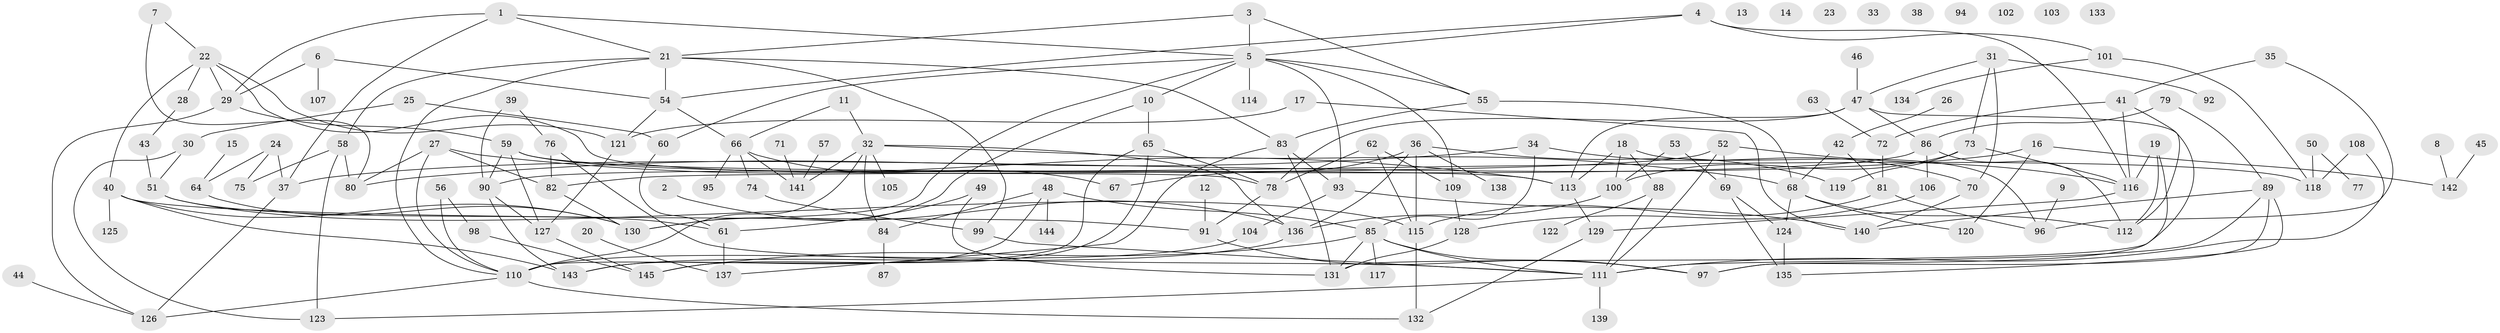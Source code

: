 // coarse degree distribution, {6: 0.09375, 11: 0.03125, 8: 0.03125, 5: 0.125, 4: 0.140625, 10: 0.03125, 2: 0.171875, 3: 0.09375, 9: 0.046875, 1: 0.1875, 7: 0.046875}
// Generated by graph-tools (version 1.1) at 2025/48/03/04/25 22:48:24]
// undirected, 145 vertices, 220 edges
graph export_dot {
  node [color=gray90,style=filled];
  1;
  2;
  3;
  4;
  5;
  6;
  7;
  8;
  9;
  10;
  11;
  12;
  13;
  14;
  15;
  16;
  17;
  18;
  19;
  20;
  21;
  22;
  23;
  24;
  25;
  26;
  27;
  28;
  29;
  30;
  31;
  32;
  33;
  34;
  35;
  36;
  37;
  38;
  39;
  40;
  41;
  42;
  43;
  44;
  45;
  46;
  47;
  48;
  49;
  50;
  51;
  52;
  53;
  54;
  55;
  56;
  57;
  58;
  59;
  60;
  61;
  62;
  63;
  64;
  65;
  66;
  67;
  68;
  69;
  70;
  71;
  72;
  73;
  74;
  75;
  76;
  77;
  78;
  79;
  80;
  81;
  82;
  83;
  84;
  85;
  86;
  87;
  88;
  89;
  90;
  91;
  92;
  93;
  94;
  95;
  96;
  97;
  98;
  99;
  100;
  101;
  102;
  103;
  104;
  105;
  106;
  107;
  108;
  109;
  110;
  111;
  112;
  113;
  114;
  115;
  116;
  117;
  118;
  119;
  120;
  121;
  122;
  123;
  124;
  125;
  126;
  127;
  128;
  129;
  130;
  131;
  132;
  133;
  134;
  135;
  136;
  137;
  138;
  139;
  140;
  141;
  142;
  143;
  144;
  145;
  1 -- 5;
  1 -- 21;
  1 -- 29;
  1 -- 37;
  2 -- 136;
  3 -- 5;
  3 -- 21;
  3 -- 55;
  4 -- 5;
  4 -- 54;
  4 -- 101;
  4 -- 116;
  5 -- 10;
  5 -- 55;
  5 -- 60;
  5 -- 93;
  5 -- 109;
  5 -- 114;
  5 -- 130;
  6 -- 29;
  6 -- 54;
  6 -- 107;
  7 -- 22;
  7 -- 80;
  8 -- 142;
  9 -- 96;
  10 -- 65;
  10 -- 130;
  11 -- 32;
  11 -- 66;
  12 -- 91;
  15 -- 64;
  16 -- 37;
  16 -- 120;
  16 -- 142;
  17 -- 121;
  17 -- 140;
  18 -- 88;
  18 -- 96;
  18 -- 100;
  18 -- 113;
  19 -- 97;
  19 -- 112;
  19 -- 116;
  20 -- 137;
  21 -- 54;
  21 -- 58;
  21 -- 83;
  21 -- 99;
  21 -- 110;
  22 -- 28;
  22 -- 29;
  22 -- 40;
  22 -- 78;
  22 -- 121;
  24 -- 37;
  24 -- 64;
  24 -- 75;
  25 -- 30;
  25 -- 60;
  26 -- 42;
  27 -- 80;
  27 -- 82;
  27 -- 110;
  27 -- 113;
  28 -- 43;
  29 -- 59;
  29 -- 126;
  30 -- 51;
  30 -- 123;
  31 -- 47;
  31 -- 70;
  31 -- 73;
  31 -- 92;
  32 -- 68;
  32 -- 84;
  32 -- 105;
  32 -- 110;
  32 -- 136;
  32 -- 141;
  34 -- 70;
  34 -- 80;
  34 -- 85;
  35 -- 41;
  35 -- 96;
  36 -- 67;
  36 -- 115;
  36 -- 119;
  36 -- 136;
  36 -- 138;
  37 -- 126;
  39 -- 76;
  39 -- 90;
  40 -- 91;
  40 -- 125;
  40 -- 130;
  40 -- 143;
  41 -- 72;
  41 -- 112;
  41 -- 116;
  42 -- 68;
  42 -- 81;
  43 -- 51;
  44 -- 126;
  45 -- 142;
  46 -- 47;
  47 -- 78;
  47 -- 86;
  47 -- 113;
  47 -- 131;
  48 -- 84;
  48 -- 85;
  48 -- 143;
  48 -- 144;
  49 -- 61;
  49 -- 131;
  50 -- 77;
  50 -- 118;
  51 -- 61;
  51 -- 115;
  52 -- 69;
  52 -- 82;
  52 -- 111;
  52 -- 116;
  53 -- 69;
  53 -- 100;
  54 -- 66;
  54 -- 121;
  55 -- 68;
  55 -- 83;
  56 -- 98;
  56 -- 110;
  57 -- 141;
  58 -- 75;
  58 -- 80;
  58 -- 123;
  59 -- 90;
  59 -- 113;
  59 -- 118;
  59 -- 127;
  60 -- 61;
  61 -- 137;
  62 -- 78;
  62 -- 109;
  62 -- 115;
  63 -- 72;
  64 -- 130;
  65 -- 78;
  65 -- 110;
  65 -- 145;
  66 -- 67;
  66 -- 74;
  66 -- 95;
  66 -- 141;
  68 -- 112;
  68 -- 120;
  68 -- 124;
  69 -- 124;
  69 -- 135;
  70 -- 140;
  71 -- 141;
  72 -- 81;
  73 -- 100;
  73 -- 116;
  73 -- 119;
  74 -- 99;
  76 -- 82;
  76 -- 111;
  78 -- 91;
  79 -- 86;
  79 -- 89;
  81 -- 96;
  81 -- 115;
  82 -- 130;
  83 -- 93;
  83 -- 131;
  83 -- 137;
  84 -- 87;
  85 -- 97;
  85 -- 111;
  85 -- 117;
  85 -- 131;
  85 -- 145;
  86 -- 90;
  86 -- 106;
  86 -- 112;
  88 -- 111;
  88 -- 122;
  89 -- 97;
  89 -- 111;
  89 -- 135;
  89 -- 140;
  90 -- 127;
  90 -- 143;
  91 -- 97;
  93 -- 104;
  93 -- 140;
  98 -- 145;
  99 -- 111;
  100 -- 136;
  101 -- 118;
  101 -- 134;
  104 -- 110;
  106 -- 128;
  108 -- 111;
  108 -- 118;
  109 -- 128;
  110 -- 126;
  110 -- 132;
  111 -- 123;
  111 -- 139;
  113 -- 129;
  115 -- 132;
  116 -- 129;
  121 -- 127;
  124 -- 135;
  127 -- 145;
  128 -- 131;
  129 -- 132;
  136 -- 143;
}
